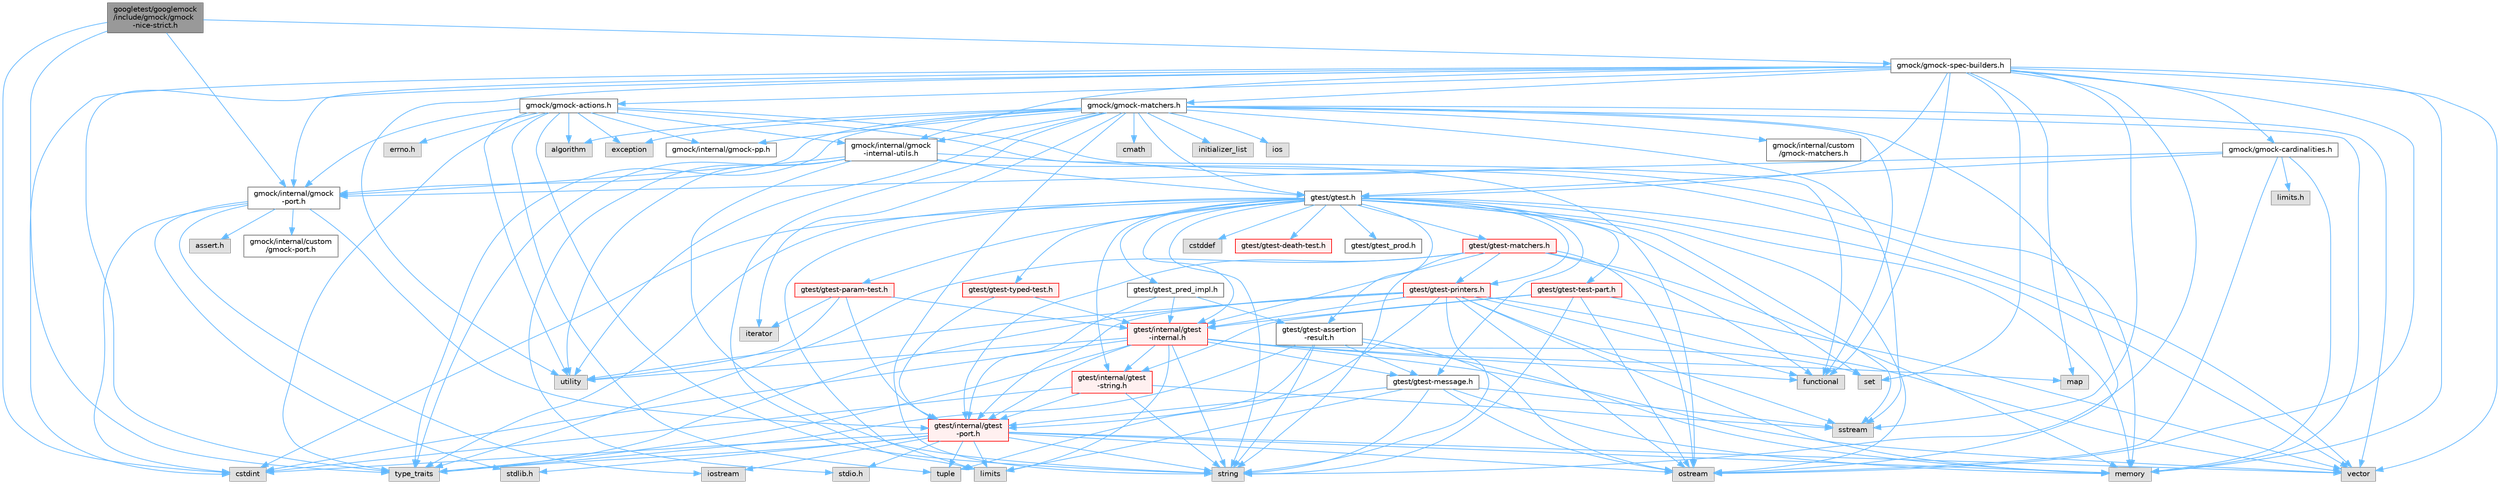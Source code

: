 digraph "googletest/googlemock/include/gmock/gmock-nice-strict.h"
{
 // LATEX_PDF_SIZE
  bgcolor="transparent";
  edge [fontname=Helvetica,fontsize=10,labelfontname=Helvetica,labelfontsize=10];
  node [fontname=Helvetica,fontsize=10,shape=box,height=0.2,width=0.4];
  Node1 [id="Node000001",label="googletest/googlemock\l/include/gmock/gmock\l-nice-strict.h",height=0.2,width=0.4,color="gray40", fillcolor="grey60", style="filled", fontcolor="black",tooltip=" "];
  Node1 -> Node2 [id="edge1_Node000001_Node000002",color="steelblue1",style="solid",tooltip=" "];
  Node2 [id="Node000002",label="cstdint",height=0.2,width=0.4,color="grey60", fillcolor="#E0E0E0", style="filled",tooltip=" "];
  Node1 -> Node3 [id="edge2_Node000001_Node000003",color="steelblue1",style="solid",tooltip=" "];
  Node3 [id="Node000003",label="type_traits",height=0.2,width=0.4,color="grey60", fillcolor="#E0E0E0", style="filled",tooltip=" "];
  Node1 -> Node4 [id="edge3_Node000001_Node000004",color="steelblue1",style="solid",tooltip=" "];
  Node4 [id="Node000004",label="gmock/gmock-spec-builders.h",height=0.2,width=0.4,color="grey40", fillcolor="white", style="filled",URL="$gmock-spec-builders_8h.html",tooltip=" "];
  Node4 -> Node2 [id="edge4_Node000004_Node000002",color="steelblue1",style="solid",tooltip=" "];
  Node4 -> Node5 [id="edge5_Node000004_Node000005",color="steelblue1",style="solid",tooltip=" "];
  Node5 [id="Node000005",label="functional",height=0.2,width=0.4,color="grey60", fillcolor="#E0E0E0", style="filled",tooltip=" "];
  Node4 -> Node6 [id="edge6_Node000004_Node000006",color="steelblue1",style="solid",tooltip=" "];
  Node6 [id="Node000006",label="map",height=0.2,width=0.4,color="grey60", fillcolor="#E0E0E0", style="filled",tooltip=" "];
  Node4 -> Node7 [id="edge7_Node000004_Node000007",color="steelblue1",style="solid",tooltip=" "];
  Node7 [id="Node000007",label="memory",height=0.2,width=0.4,color="grey60", fillcolor="#E0E0E0", style="filled",tooltip=" "];
  Node4 -> Node8 [id="edge8_Node000004_Node000008",color="steelblue1",style="solid",tooltip=" "];
  Node8 [id="Node000008",label="ostream",height=0.2,width=0.4,color="grey60", fillcolor="#E0E0E0", style="filled",tooltip=" "];
  Node4 -> Node9 [id="edge9_Node000004_Node000009",color="steelblue1",style="solid",tooltip=" "];
  Node9 [id="Node000009",label="set",height=0.2,width=0.4,color="grey60", fillcolor="#E0E0E0", style="filled",tooltip=" "];
  Node4 -> Node10 [id="edge10_Node000004_Node000010",color="steelblue1",style="solid",tooltip=" "];
  Node10 [id="Node000010",label="sstream",height=0.2,width=0.4,color="grey60", fillcolor="#E0E0E0", style="filled",tooltip=" "];
  Node4 -> Node11 [id="edge11_Node000004_Node000011",color="steelblue1",style="solid",tooltip=" "];
  Node11 [id="Node000011",label="string",height=0.2,width=0.4,color="grey60", fillcolor="#E0E0E0", style="filled",tooltip=" "];
  Node4 -> Node3 [id="edge12_Node000004_Node000003",color="steelblue1",style="solid",tooltip=" "];
  Node4 -> Node12 [id="edge13_Node000004_Node000012",color="steelblue1",style="solid",tooltip=" "];
  Node12 [id="Node000012",label="utility",height=0.2,width=0.4,color="grey60", fillcolor="#E0E0E0", style="filled",tooltip=" "];
  Node4 -> Node13 [id="edge14_Node000004_Node000013",color="steelblue1",style="solid",tooltip=" "];
  Node13 [id="Node000013",label="vector",height=0.2,width=0.4,color="grey60", fillcolor="#E0E0E0", style="filled",tooltip=" "];
  Node4 -> Node14 [id="edge15_Node000004_Node000014",color="steelblue1",style="solid",tooltip=" "];
  Node14 [id="Node000014",label="gmock/gmock-actions.h",height=0.2,width=0.4,color="grey40", fillcolor="white", style="filled",URL="$gmock-actions_8h.html",tooltip=" "];
  Node14 -> Node15 [id="edge16_Node000014_Node000015",color="steelblue1",style="solid",tooltip=" "];
  Node15 [id="Node000015",label="errno.h",height=0.2,width=0.4,color="grey60", fillcolor="#E0E0E0", style="filled",tooltip=" "];
  Node14 -> Node16 [id="edge17_Node000014_Node000016",color="steelblue1",style="solid",tooltip=" "];
  Node16 [id="Node000016",label="algorithm",height=0.2,width=0.4,color="grey60", fillcolor="#E0E0E0", style="filled",tooltip=" "];
  Node14 -> Node17 [id="edge18_Node000014_Node000017",color="steelblue1",style="solid",tooltip=" "];
  Node17 [id="Node000017",label="exception",height=0.2,width=0.4,color="grey60", fillcolor="#E0E0E0", style="filled",tooltip=" "];
  Node14 -> Node5 [id="edge19_Node000014_Node000005",color="steelblue1",style="solid",tooltip=" "];
  Node14 -> Node7 [id="edge20_Node000014_Node000007",color="steelblue1",style="solid",tooltip=" "];
  Node14 -> Node11 [id="edge21_Node000014_Node000011",color="steelblue1",style="solid",tooltip=" "];
  Node14 -> Node18 [id="edge22_Node000014_Node000018",color="steelblue1",style="solid",tooltip=" "];
  Node18 [id="Node000018",label="tuple",height=0.2,width=0.4,color="grey60", fillcolor="#E0E0E0", style="filled",tooltip=" "];
  Node14 -> Node3 [id="edge23_Node000014_Node000003",color="steelblue1",style="solid",tooltip=" "];
  Node14 -> Node12 [id="edge24_Node000014_Node000012",color="steelblue1",style="solid",tooltip=" "];
  Node14 -> Node19 [id="edge25_Node000014_Node000019",color="steelblue1",style="solid",tooltip=" "];
  Node19 [id="Node000019",label="gmock/internal/gmock\l-internal-utils.h",height=0.2,width=0.4,color="grey40", fillcolor="white", style="filled",URL="$gmock-internal-utils_8h.html",tooltip=" "];
  Node19 -> Node20 [id="edge26_Node000019_Node000020",color="steelblue1",style="solid",tooltip=" "];
  Node20 [id="Node000020",label="stdio.h",height=0.2,width=0.4,color="grey60", fillcolor="#E0E0E0", style="filled",tooltip=" "];
  Node19 -> Node8 [id="edge27_Node000019_Node000008",color="steelblue1",style="solid",tooltip=" "];
  Node19 -> Node11 [id="edge28_Node000019_Node000011",color="steelblue1",style="solid",tooltip=" "];
  Node19 -> Node3 [id="edge29_Node000019_Node000003",color="steelblue1",style="solid",tooltip=" "];
  Node19 -> Node12 [id="edge30_Node000019_Node000012",color="steelblue1",style="solid",tooltip=" "];
  Node19 -> Node13 [id="edge31_Node000019_Node000013",color="steelblue1",style="solid",tooltip=" "];
  Node19 -> Node21 [id="edge32_Node000019_Node000021",color="steelblue1",style="solid",tooltip=" "];
  Node21 [id="Node000021",label="gmock/internal/gmock\l-port.h",height=0.2,width=0.4,color="grey40", fillcolor="white", style="filled",URL="$gmock-port_8h.html",tooltip=" "];
  Node21 -> Node22 [id="edge33_Node000021_Node000022",color="steelblue1",style="solid",tooltip=" "];
  Node22 [id="Node000022",label="assert.h",height=0.2,width=0.4,color="grey60", fillcolor="#E0E0E0", style="filled",tooltip=" "];
  Node21 -> Node23 [id="edge34_Node000021_Node000023",color="steelblue1",style="solid",tooltip=" "];
  Node23 [id="Node000023",label="stdlib.h",height=0.2,width=0.4,color="grey60", fillcolor="#E0E0E0", style="filled",tooltip=" "];
  Node21 -> Node2 [id="edge35_Node000021_Node000002",color="steelblue1",style="solid",tooltip=" "];
  Node21 -> Node24 [id="edge36_Node000021_Node000024",color="steelblue1",style="solid",tooltip=" "];
  Node24 [id="Node000024",label="iostream",height=0.2,width=0.4,color="grey60", fillcolor="#E0E0E0", style="filled",tooltip=" "];
  Node21 -> Node25 [id="edge37_Node000021_Node000025",color="steelblue1",style="solid",tooltip=" "];
  Node25 [id="Node000025",label="gmock/internal/custom\l/gmock-port.h",height=0.2,width=0.4,color="grey40", fillcolor="white", style="filled",URL="$custom_2gmock-port_8h.html",tooltip=" "];
  Node21 -> Node26 [id="edge38_Node000021_Node000026",color="steelblue1",style="solid",tooltip=" "];
  Node26 [id="Node000026",label="gtest/internal/gtest\l-port.h",height=0.2,width=0.4,color="red", fillcolor="#FFF0F0", style="filled",URL="$gtest-port_8h.html",tooltip=" "];
  Node26 -> Node20 [id="edge39_Node000026_Node000020",color="steelblue1",style="solid",tooltip=" "];
  Node26 -> Node23 [id="edge40_Node000026_Node000023",color="steelblue1",style="solid",tooltip=" "];
  Node26 -> Node2 [id="edge41_Node000026_Node000002",color="steelblue1",style="solid",tooltip=" "];
  Node26 -> Node24 [id="edge42_Node000026_Node000024",color="steelblue1",style="solid",tooltip=" "];
  Node26 -> Node35 [id="edge43_Node000026_Node000035",color="steelblue1",style="solid",tooltip=" "];
  Node35 [id="Node000035",label="limits",height=0.2,width=0.4,color="grey60", fillcolor="#E0E0E0", style="filled",tooltip=" "];
  Node26 -> Node7 [id="edge44_Node000026_Node000007",color="steelblue1",style="solid",tooltip=" "];
  Node26 -> Node8 [id="edge45_Node000026_Node000008",color="steelblue1",style="solid",tooltip=" "];
  Node26 -> Node11 [id="edge46_Node000026_Node000011",color="steelblue1",style="solid",tooltip=" "];
  Node26 -> Node18 [id="edge47_Node000026_Node000018",color="steelblue1",style="solid",tooltip=" "];
  Node26 -> Node3 [id="edge48_Node000026_Node000003",color="steelblue1",style="solid",tooltip=" "];
  Node26 -> Node13 [id="edge49_Node000026_Node000013",color="steelblue1",style="solid",tooltip=" "];
  Node19 -> Node50 [id="edge50_Node000019_Node000050",color="steelblue1",style="solid",tooltip=" "];
  Node50 [id="Node000050",label="gtest/gtest.h",height=0.2,width=0.4,color="grey40", fillcolor="white", style="filled",URL="$gtest_8h.html",tooltip=" "];
  Node50 -> Node32 [id="edge51_Node000050_Node000032",color="steelblue1",style="solid",tooltip=" "];
  Node32 [id="Node000032",label="cstddef",height=0.2,width=0.4,color="grey60", fillcolor="#E0E0E0", style="filled",tooltip=" "];
  Node50 -> Node2 [id="edge52_Node000050_Node000002",color="steelblue1",style="solid",tooltip=" "];
  Node50 -> Node35 [id="edge53_Node000050_Node000035",color="steelblue1",style="solid",tooltip=" "];
  Node50 -> Node7 [id="edge54_Node000050_Node000007",color="steelblue1",style="solid",tooltip=" "];
  Node50 -> Node8 [id="edge55_Node000050_Node000008",color="steelblue1",style="solid",tooltip=" "];
  Node50 -> Node9 [id="edge56_Node000050_Node000009",color="steelblue1",style="solid",tooltip=" "];
  Node50 -> Node10 [id="edge57_Node000050_Node000010",color="steelblue1",style="solid",tooltip=" "];
  Node50 -> Node11 [id="edge58_Node000050_Node000011",color="steelblue1",style="solid",tooltip=" "];
  Node50 -> Node3 [id="edge59_Node000050_Node000003",color="steelblue1",style="solid",tooltip=" "];
  Node50 -> Node13 [id="edge60_Node000050_Node000013",color="steelblue1",style="solid",tooltip=" "];
  Node50 -> Node51 [id="edge61_Node000050_Node000051",color="steelblue1",style="solid",tooltip=" "];
  Node51 [id="Node000051",label="gtest/gtest-assertion\l-result.h",height=0.2,width=0.4,color="grey40", fillcolor="white", style="filled",URL="$gtest-assertion-result_8h.html",tooltip=" "];
  Node51 -> Node7 [id="edge62_Node000051_Node000007",color="steelblue1",style="solid",tooltip=" "];
  Node51 -> Node8 [id="edge63_Node000051_Node000008",color="steelblue1",style="solid",tooltip=" "];
  Node51 -> Node11 [id="edge64_Node000051_Node000011",color="steelblue1",style="solid",tooltip=" "];
  Node51 -> Node3 [id="edge65_Node000051_Node000003",color="steelblue1",style="solid",tooltip=" "];
  Node51 -> Node52 [id="edge66_Node000051_Node000052",color="steelblue1",style="solid",tooltip=" "];
  Node52 [id="Node000052",label="gtest/gtest-message.h",height=0.2,width=0.4,color="grey40", fillcolor="white", style="filled",URL="$gtest-message_8h.html",tooltip=" "];
  Node52 -> Node35 [id="edge67_Node000052_Node000035",color="steelblue1",style="solid",tooltip=" "];
  Node52 -> Node7 [id="edge68_Node000052_Node000007",color="steelblue1",style="solid",tooltip=" "];
  Node52 -> Node8 [id="edge69_Node000052_Node000008",color="steelblue1",style="solid",tooltip=" "];
  Node52 -> Node10 [id="edge70_Node000052_Node000010",color="steelblue1",style="solid",tooltip=" "];
  Node52 -> Node11 [id="edge71_Node000052_Node000011",color="steelblue1",style="solid",tooltip=" "];
  Node52 -> Node26 [id="edge72_Node000052_Node000026",color="steelblue1",style="solid",tooltip=" "];
  Node51 -> Node26 [id="edge73_Node000051_Node000026",color="steelblue1",style="solid",tooltip=" "];
  Node50 -> Node53 [id="edge74_Node000050_Node000053",color="steelblue1",style="solid",tooltip=" "];
  Node53 [id="Node000053",label="gtest/gtest-death-test.h",height=0.2,width=0.4,color="red", fillcolor="#FFF0F0", style="filled",URL="$gtest-death-test_8h.html",tooltip=" "];
  Node50 -> Node55 [id="edge75_Node000050_Node000055",color="steelblue1",style="solid",tooltip=" "];
  Node55 [id="Node000055",label="gtest/gtest-matchers.h",height=0.2,width=0.4,color="red", fillcolor="#FFF0F0", style="filled",URL="$gtest-matchers_8h.html",tooltip=" "];
  Node55 -> Node5 [id="edge76_Node000055_Node000005",color="steelblue1",style="solid",tooltip=" "];
  Node55 -> Node7 [id="edge77_Node000055_Node000007",color="steelblue1",style="solid",tooltip=" "];
  Node55 -> Node8 [id="edge78_Node000055_Node000008",color="steelblue1",style="solid",tooltip=" "];
  Node55 -> Node11 [id="edge79_Node000055_Node000011",color="steelblue1",style="solid",tooltip=" "];
  Node55 -> Node3 [id="edge80_Node000055_Node000003",color="steelblue1",style="solid",tooltip=" "];
  Node55 -> Node57 [id="edge81_Node000055_Node000057",color="steelblue1",style="solid",tooltip=" "];
  Node57 [id="Node000057",label="gtest/gtest-printers.h",height=0.2,width=0.4,color="red", fillcolor="#FFF0F0", style="filled",URL="$gtest-printers_8h.html",tooltip=" "];
  Node57 -> Node5 [id="edge82_Node000057_Node000005",color="steelblue1",style="solid",tooltip=" "];
  Node57 -> Node7 [id="edge83_Node000057_Node000007",color="steelblue1",style="solid",tooltip=" "];
  Node57 -> Node8 [id="edge84_Node000057_Node000008",color="steelblue1",style="solid",tooltip=" "];
  Node57 -> Node10 [id="edge85_Node000057_Node000010",color="steelblue1",style="solid",tooltip=" "];
  Node57 -> Node11 [id="edge86_Node000057_Node000011",color="steelblue1",style="solid",tooltip=" "];
  Node57 -> Node18 [id="edge87_Node000057_Node000018",color="steelblue1",style="solid",tooltip=" "];
  Node57 -> Node3 [id="edge88_Node000057_Node000003",color="steelblue1",style="solid",tooltip=" "];
  Node57 -> Node12 [id="edge89_Node000057_Node000012",color="steelblue1",style="solid",tooltip=" "];
  Node57 -> Node13 [id="edge90_Node000057_Node000013",color="steelblue1",style="solid",tooltip=" "];
  Node57 -> Node58 [id="edge91_Node000057_Node000058",color="steelblue1",style="solid",tooltip=" "];
  Node58 [id="Node000058",label="gtest/internal/gtest\l-internal.h",height=0.2,width=0.4,color="red", fillcolor="#FFF0F0", style="filled",URL="$gtest-internal_8h.html",tooltip=" "];
  Node58 -> Node26 [id="edge92_Node000058_Node000026",color="steelblue1",style="solid",tooltip=" "];
  Node58 -> Node2 [id="edge93_Node000058_Node000002",color="steelblue1",style="solid",tooltip=" "];
  Node58 -> Node5 [id="edge94_Node000058_Node000005",color="steelblue1",style="solid",tooltip=" "];
  Node58 -> Node35 [id="edge95_Node000058_Node000035",color="steelblue1",style="solid",tooltip=" "];
  Node58 -> Node6 [id="edge96_Node000058_Node000006",color="steelblue1",style="solid",tooltip=" "];
  Node58 -> Node9 [id="edge97_Node000058_Node000009",color="steelblue1",style="solid",tooltip=" "];
  Node58 -> Node11 [id="edge98_Node000058_Node000011",color="steelblue1",style="solid",tooltip=" "];
  Node58 -> Node3 [id="edge99_Node000058_Node000003",color="steelblue1",style="solid",tooltip=" "];
  Node58 -> Node12 [id="edge100_Node000058_Node000012",color="steelblue1",style="solid",tooltip=" "];
  Node58 -> Node13 [id="edge101_Node000058_Node000013",color="steelblue1",style="solid",tooltip=" "];
  Node58 -> Node52 [id="edge102_Node000058_Node000052",color="steelblue1",style="solid",tooltip=" "];
  Node58 -> Node61 [id="edge103_Node000058_Node000061",color="steelblue1",style="solid",tooltip=" "];
  Node61 [id="Node000061",label="gtest/internal/gtest\l-string.h",height=0.2,width=0.4,color="red", fillcolor="#FFF0F0", style="filled",URL="$gtest-string_8h.html",tooltip=" "];
  Node61 -> Node2 [id="edge104_Node000061_Node000002",color="steelblue1",style="solid",tooltip=" "];
  Node61 -> Node10 [id="edge105_Node000061_Node000010",color="steelblue1",style="solid",tooltip=" "];
  Node61 -> Node11 [id="edge106_Node000061_Node000011",color="steelblue1",style="solid",tooltip=" "];
  Node61 -> Node26 [id="edge107_Node000061_Node000026",color="steelblue1",style="solid",tooltip=" "];
  Node57 -> Node26 [id="edge108_Node000057_Node000026",color="steelblue1",style="solid",tooltip=" "];
  Node55 -> Node58 [id="edge109_Node000055_Node000058",color="steelblue1",style="solid",tooltip=" "];
  Node55 -> Node26 [id="edge110_Node000055_Node000026",color="steelblue1",style="solid",tooltip=" "];
  Node50 -> Node52 [id="edge111_Node000050_Node000052",color="steelblue1",style="solid",tooltip=" "];
  Node50 -> Node64 [id="edge112_Node000050_Node000064",color="steelblue1",style="solid",tooltip=" "];
  Node64 [id="Node000064",label="gtest/gtest-param-test.h",height=0.2,width=0.4,color="red", fillcolor="#FFF0F0", style="filled",URL="$gtest-param-test_8h.html",tooltip=" "];
  Node64 -> Node36 [id="edge113_Node000064_Node000036",color="steelblue1",style="solid",tooltip=" "];
  Node36 [id="Node000036",label="iterator",height=0.2,width=0.4,color="grey60", fillcolor="#E0E0E0", style="filled",tooltip=" "];
  Node64 -> Node12 [id="edge114_Node000064_Node000012",color="steelblue1",style="solid",tooltip=" "];
  Node64 -> Node58 [id="edge115_Node000064_Node000058",color="steelblue1",style="solid",tooltip=" "];
  Node64 -> Node26 [id="edge116_Node000064_Node000026",color="steelblue1",style="solid",tooltip=" "];
  Node50 -> Node57 [id="edge117_Node000050_Node000057",color="steelblue1",style="solid",tooltip=" "];
  Node50 -> Node68 [id="edge118_Node000050_Node000068",color="steelblue1",style="solid",tooltip=" "];
  Node68 [id="Node000068",label="gtest/gtest-test-part.h",height=0.2,width=0.4,color="red", fillcolor="#FFF0F0", style="filled",URL="$gtest-test-part_8h.html",tooltip=" "];
  Node68 -> Node8 [id="edge119_Node000068_Node000008",color="steelblue1",style="solid",tooltip=" "];
  Node68 -> Node11 [id="edge120_Node000068_Node000011",color="steelblue1",style="solid",tooltip=" "];
  Node68 -> Node13 [id="edge121_Node000068_Node000013",color="steelblue1",style="solid",tooltip=" "];
  Node68 -> Node58 [id="edge122_Node000068_Node000058",color="steelblue1",style="solid",tooltip=" "];
  Node68 -> Node61 [id="edge123_Node000068_Node000061",color="steelblue1",style="solid",tooltip=" "];
  Node50 -> Node70 [id="edge124_Node000050_Node000070",color="steelblue1",style="solid",tooltip=" "];
  Node70 [id="Node000070",label="gtest/gtest-typed-test.h",height=0.2,width=0.4,color="red", fillcolor="#FFF0F0", style="filled",URL="$gtest-typed-test_8h.html",tooltip=" "];
  Node70 -> Node58 [id="edge125_Node000070_Node000058",color="steelblue1",style="solid",tooltip=" "];
  Node70 -> Node26 [id="edge126_Node000070_Node000026",color="steelblue1",style="solid",tooltip=" "];
  Node50 -> Node71 [id="edge127_Node000050_Node000071",color="steelblue1",style="solid",tooltip=" "];
  Node71 [id="Node000071",label="gtest/gtest_pred_impl.h",height=0.2,width=0.4,color="grey40", fillcolor="white", style="filled",URL="$gtest__pred__impl_8h.html",tooltip=" "];
  Node71 -> Node51 [id="edge128_Node000071_Node000051",color="steelblue1",style="solid",tooltip=" "];
  Node71 -> Node58 [id="edge129_Node000071_Node000058",color="steelblue1",style="solid",tooltip=" "];
  Node71 -> Node26 [id="edge130_Node000071_Node000026",color="steelblue1",style="solid",tooltip=" "];
  Node50 -> Node72 [id="edge131_Node000050_Node000072",color="steelblue1",style="solid",tooltip=" "];
  Node72 [id="Node000072",label="gtest/gtest_prod.h",height=0.2,width=0.4,color="grey40", fillcolor="white", style="filled",URL="$gtest__prod_8h.html",tooltip=" "];
  Node50 -> Node58 [id="edge132_Node000050_Node000058",color="steelblue1",style="solid",tooltip=" "];
  Node50 -> Node61 [id="edge133_Node000050_Node000061",color="steelblue1",style="solid",tooltip=" "];
  Node14 -> Node21 [id="edge134_Node000014_Node000021",color="steelblue1",style="solid",tooltip=" "];
  Node14 -> Node73 [id="edge135_Node000014_Node000073",color="steelblue1",style="solid",tooltip=" "];
  Node73 [id="Node000073",label="gmock/internal/gmock-pp.h",height=0.2,width=0.4,color="grey40", fillcolor="white", style="filled",URL="$gmock-pp_8h.html",tooltip=" "];
  Node4 -> Node74 [id="edge136_Node000004_Node000074",color="steelblue1",style="solid",tooltip=" "];
  Node74 [id="Node000074",label="gmock/gmock-cardinalities.h",height=0.2,width=0.4,color="grey40", fillcolor="white", style="filled",URL="$gmock-cardinalities_8h.html",tooltip=" "];
  Node74 -> Node75 [id="edge137_Node000074_Node000075",color="steelblue1",style="solid",tooltip=" "];
  Node75 [id="Node000075",label="limits.h",height=0.2,width=0.4,color="grey60", fillcolor="#E0E0E0", style="filled",tooltip=" "];
  Node74 -> Node7 [id="edge138_Node000074_Node000007",color="steelblue1",style="solid",tooltip=" "];
  Node74 -> Node8 [id="edge139_Node000074_Node000008",color="steelblue1",style="solid",tooltip=" "];
  Node74 -> Node21 [id="edge140_Node000074_Node000021",color="steelblue1",style="solid",tooltip=" "];
  Node74 -> Node50 [id="edge141_Node000074_Node000050",color="steelblue1",style="solid",tooltip=" "];
  Node4 -> Node76 [id="edge142_Node000004_Node000076",color="steelblue1",style="solid",tooltip=" "];
  Node76 [id="Node000076",label="gmock/gmock-matchers.h",height=0.2,width=0.4,color="grey40", fillcolor="white", style="filled",URL="$gmock-matchers_8h.html",tooltip=" "];
  Node76 -> Node16 [id="edge143_Node000076_Node000016",color="steelblue1",style="solid",tooltip=" "];
  Node76 -> Node77 [id="edge144_Node000076_Node000077",color="steelblue1",style="solid",tooltip=" "];
  Node77 [id="Node000077",label="cmath",height=0.2,width=0.4,color="grey60", fillcolor="#E0E0E0", style="filled",tooltip=" "];
  Node76 -> Node17 [id="edge145_Node000076_Node000017",color="steelblue1",style="solid",tooltip=" "];
  Node76 -> Node5 [id="edge146_Node000076_Node000005",color="steelblue1",style="solid",tooltip=" "];
  Node76 -> Node78 [id="edge147_Node000076_Node000078",color="steelblue1",style="solid",tooltip=" "];
  Node78 [id="Node000078",label="initializer_list",height=0.2,width=0.4,color="grey60", fillcolor="#E0E0E0", style="filled",tooltip=" "];
  Node76 -> Node79 [id="edge148_Node000076_Node000079",color="steelblue1",style="solid",tooltip=" "];
  Node79 [id="Node000079",label="ios",height=0.2,width=0.4,color="grey60", fillcolor="#E0E0E0", style="filled",tooltip=" "];
  Node76 -> Node36 [id="edge149_Node000076_Node000036",color="steelblue1",style="solid",tooltip=" "];
  Node76 -> Node35 [id="edge150_Node000076_Node000035",color="steelblue1",style="solid",tooltip=" "];
  Node76 -> Node7 [id="edge151_Node000076_Node000007",color="steelblue1",style="solid",tooltip=" "];
  Node76 -> Node8 [id="edge152_Node000076_Node000008",color="steelblue1",style="solid",tooltip=" "];
  Node76 -> Node10 [id="edge153_Node000076_Node000010",color="steelblue1",style="solid",tooltip=" "];
  Node76 -> Node11 [id="edge154_Node000076_Node000011",color="steelblue1",style="solid",tooltip=" "];
  Node76 -> Node3 [id="edge155_Node000076_Node000003",color="steelblue1",style="solid",tooltip=" "];
  Node76 -> Node12 [id="edge156_Node000076_Node000012",color="steelblue1",style="solid",tooltip=" "];
  Node76 -> Node13 [id="edge157_Node000076_Node000013",color="steelblue1",style="solid",tooltip=" "];
  Node76 -> Node19 [id="edge158_Node000076_Node000019",color="steelblue1",style="solid",tooltip=" "];
  Node76 -> Node21 [id="edge159_Node000076_Node000021",color="steelblue1",style="solid",tooltip=" "];
  Node76 -> Node73 [id="edge160_Node000076_Node000073",color="steelblue1",style="solid",tooltip=" "];
  Node76 -> Node50 [id="edge161_Node000076_Node000050",color="steelblue1",style="solid",tooltip=" "];
  Node76 -> Node80 [id="edge162_Node000076_Node000080",color="steelblue1",style="solid",tooltip=" "];
  Node80 [id="Node000080",label="gmock/internal/custom\l/gmock-matchers.h",height=0.2,width=0.4,color="grey40", fillcolor="white", style="filled",URL="$internal_2custom_2gmock-matchers_8h.html",tooltip=" "];
  Node4 -> Node19 [id="edge163_Node000004_Node000019",color="steelblue1",style="solid",tooltip=" "];
  Node4 -> Node21 [id="edge164_Node000004_Node000021",color="steelblue1",style="solid",tooltip=" "];
  Node4 -> Node50 [id="edge165_Node000004_Node000050",color="steelblue1",style="solid",tooltip=" "];
  Node1 -> Node21 [id="edge166_Node000001_Node000021",color="steelblue1",style="solid",tooltip=" "];
}
